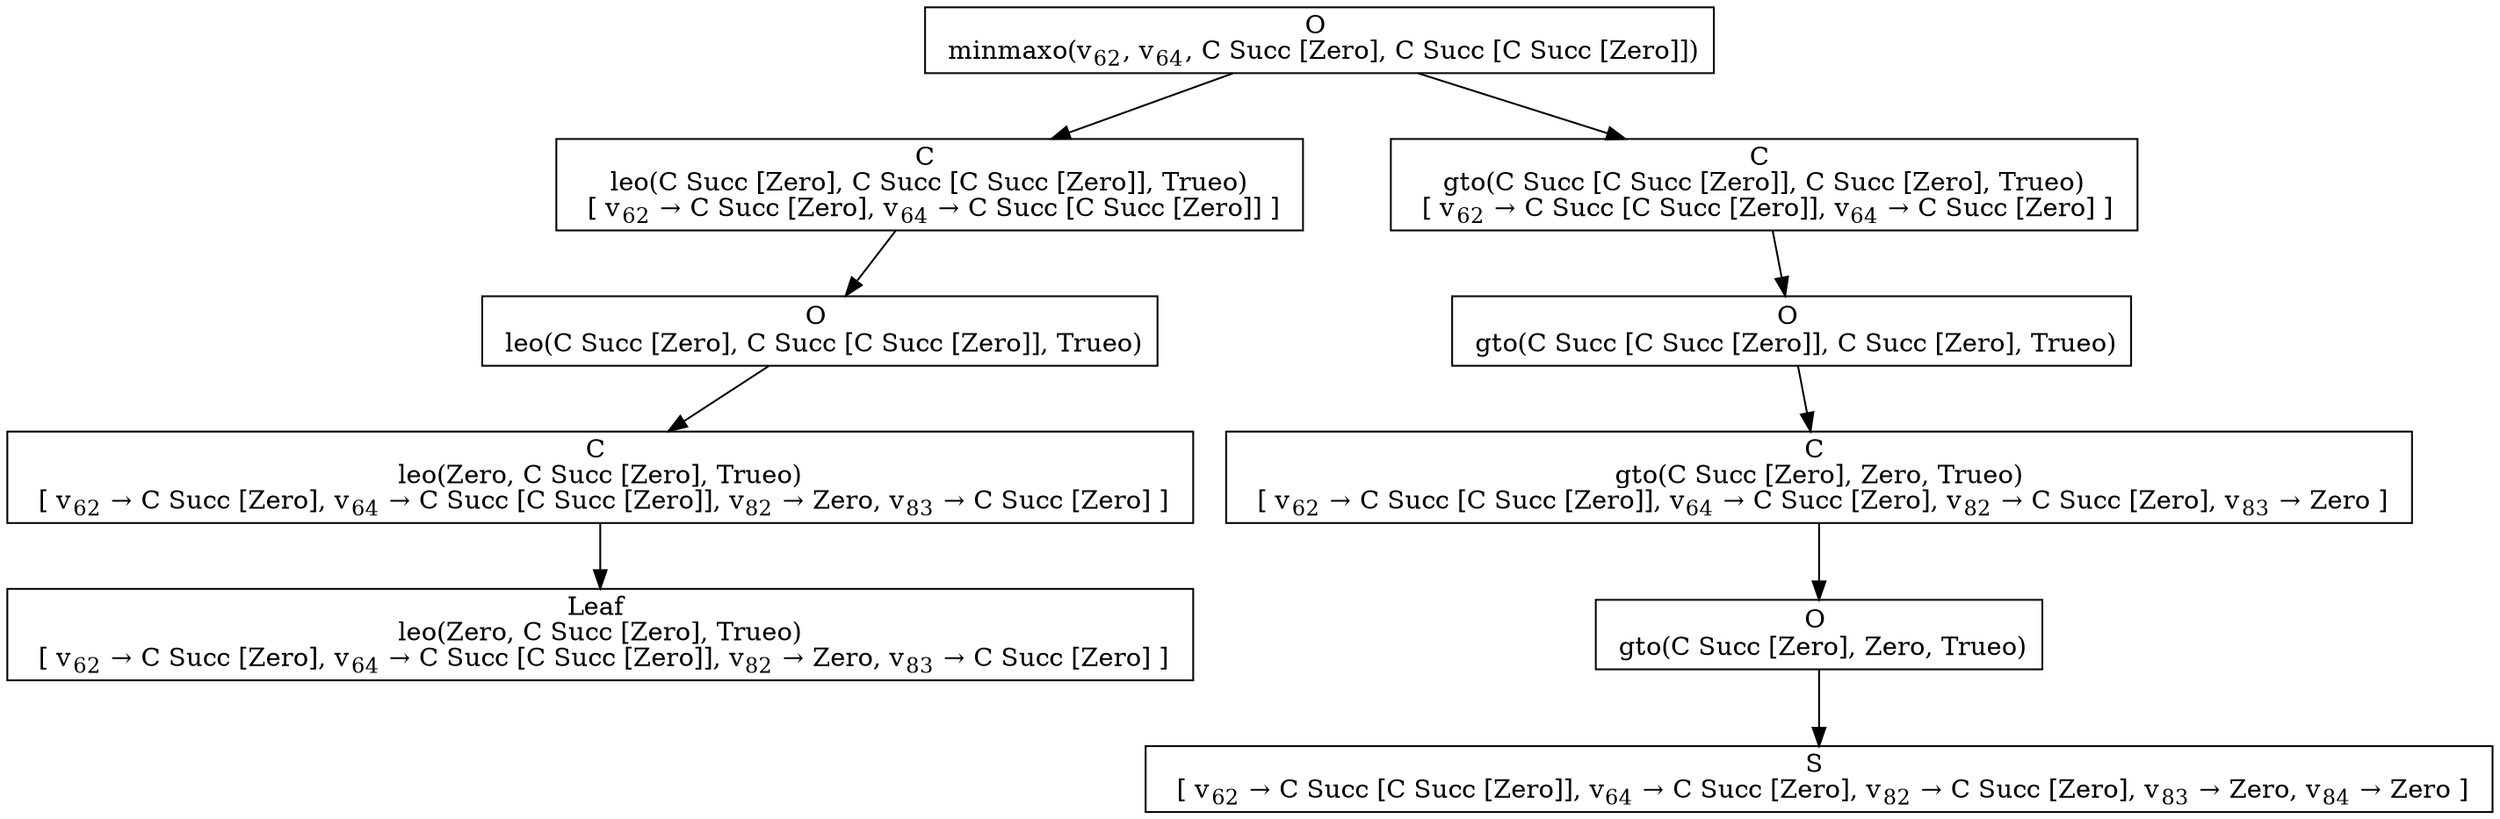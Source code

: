 digraph {
    graph [rankdir=TB
          ,bgcolor=transparent];
    node [shape=box
         ,fillcolor=white
         ,style=filled];
    0 [label=<O <BR/> minmaxo(v<SUB>62</SUB>, v<SUB>64</SUB>, C Succ [Zero], C Succ [C Succ [Zero]])>];
    1 [label=<C <BR/> leo(C Succ [Zero], C Succ [C Succ [Zero]], Trueo) <BR/>  [ v<SUB>62</SUB> &rarr; C Succ [Zero], v<SUB>64</SUB> &rarr; C Succ [C Succ [Zero]] ] >];
    2 [label=<C <BR/> gto(C Succ [C Succ [Zero]], C Succ [Zero], Trueo) <BR/>  [ v<SUB>62</SUB> &rarr; C Succ [C Succ [Zero]], v<SUB>64</SUB> &rarr; C Succ [Zero] ] >];
    3 [label=<O <BR/> leo(C Succ [Zero], C Succ [C Succ [Zero]], Trueo)>];
    4 [label=<C <BR/> leo(Zero, C Succ [Zero], Trueo) <BR/>  [ v<SUB>62</SUB> &rarr; C Succ [Zero], v<SUB>64</SUB> &rarr; C Succ [C Succ [Zero]], v<SUB>82</SUB> &rarr; Zero, v<SUB>83</SUB> &rarr; C Succ [Zero] ] >];
    5 [label=<Leaf <BR/> leo(Zero, C Succ [Zero], Trueo) <BR/>  [ v<SUB>62</SUB> &rarr; C Succ [Zero], v<SUB>64</SUB> &rarr; C Succ [C Succ [Zero]], v<SUB>82</SUB> &rarr; Zero, v<SUB>83</SUB> &rarr; C Succ [Zero] ] >];
    6 [label=<O <BR/> gto(C Succ [C Succ [Zero]], C Succ [Zero], Trueo)>];
    7 [label=<C <BR/> gto(C Succ [Zero], Zero, Trueo) <BR/>  [ v<SUB>62</SUB> &rarr; C Succ [C Succ [Zero]], v<SUB>64</SUB> &rarr; C Succ [Zero], v<SUB>82</SUB> &rarr; C Succ [Zero], v<SUB>83</SUB> &rarr; Zero ] >];
    8 [label=<O <BR/> gto(C Succ [Zero], Zero, Trueo)>];
    9 [label=<S <BR/>  [ v<SUB>62</SUB> &rarr; C Succ [C Succ [Zero]], v<SUB>64</SUB> &rarr; C Succ [Zero], v<SUB>82</SUB> &rarr; C Succ [Zero], v<SUB>83</SUB> &rarr; Zero, v<SUB>84</SUB> &rarr; Zero ] >];
    0 -> 1 [label=""];
    0 -> 2 [label=""];
    1 -> 3 [label=""];
    2 -> 6 [label=""];
    3 -> 4 [label=""];
    4 -> 5 [label=""];
    6 -> 7 [label=""];
    7 -> 8 [label=""];
    8 -> 9 [label=""];
}